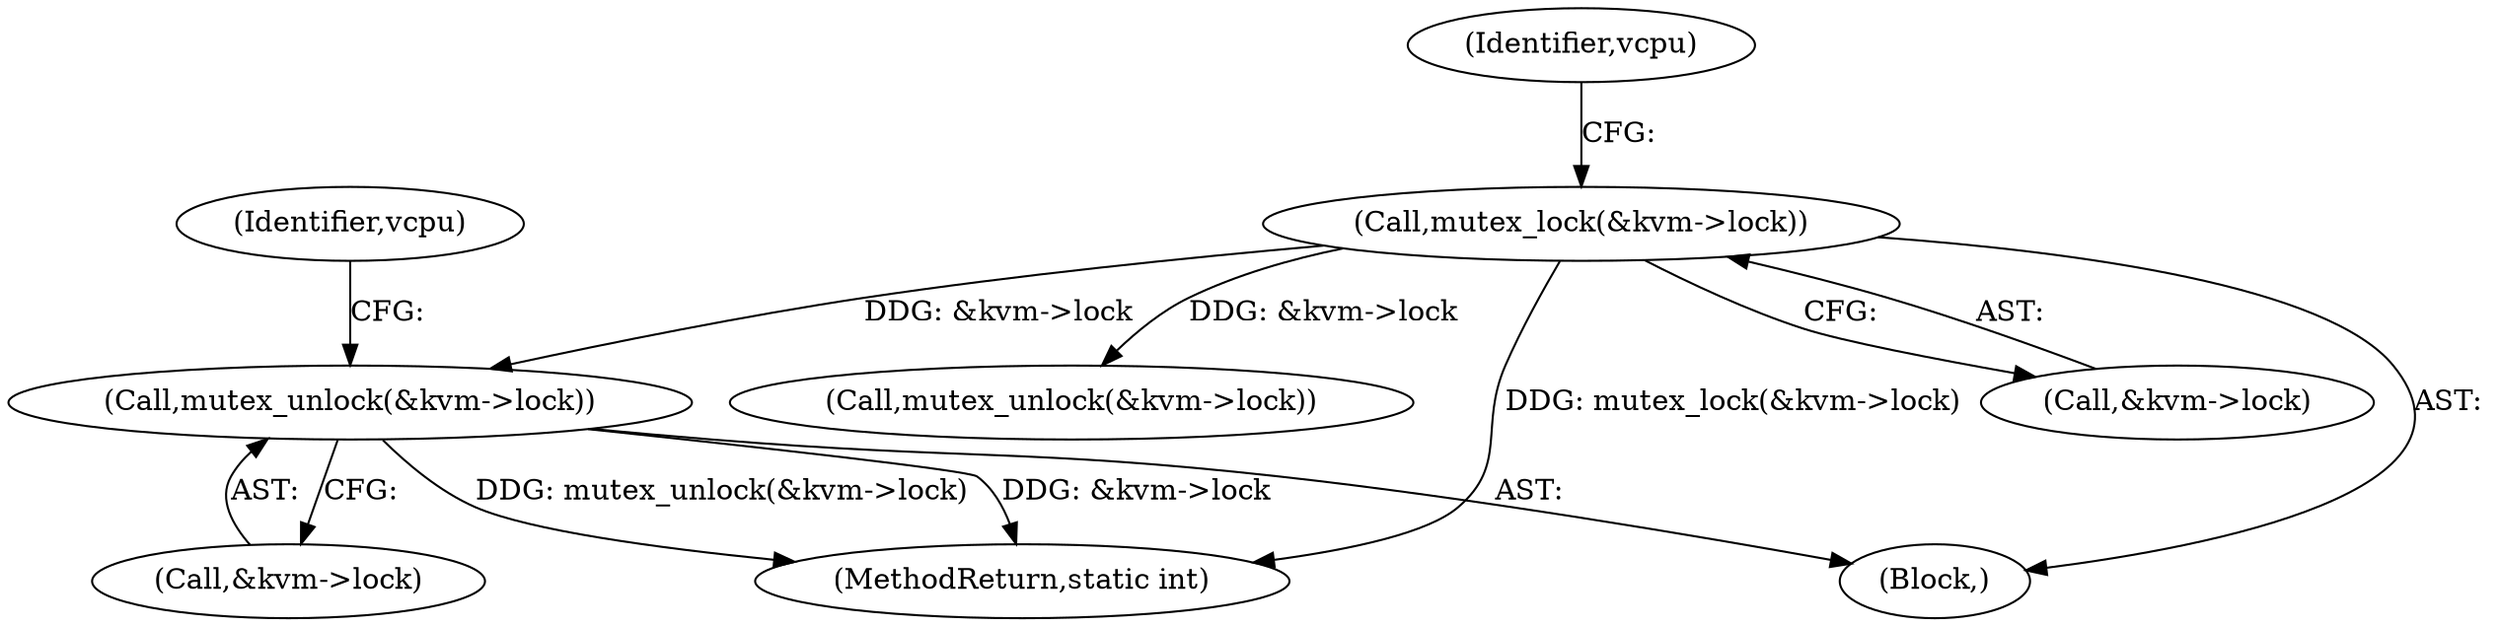 digraph "0_linux_338c7dbadd2671189cec7faf64c84d01071b3f96@API" {
"1000222" [label="(Call,mutex_unlock(&kvm->lock))"];
"1000140" [label="(Call,mutex_lock(&kvm->lock))"];
"1000242" [label="(MethodReturn,static int)"];
"1000222" [label="(Call,mutex_unlock(&kvm->lock))"];
"1000228" [label="(Identifier,vcpu)"];
"1000148" [label="(Identifier,vcpu)"];
"1000104" [label="(Block,)"];
"1000232" [label="(Call,mutex_unlock(&kvm->lock))"];
"1000223" [label="(Call,&kvm->lock)"];
"1000141" [label="(Call,&kvm->lock)"];
"1000140" [label="(Call,mutex_lock(&kvm->lock))"];
"1000222" -> "1000104"  [label="AST: "];
"1000222" -> "1000223"  [label="CFG: "];
"1000223" -> "1000222"  [label="AST: "];
"1000228" -> "1000222"  [label="CFG: "];
"1000222" -> "1000242"  [label="DDG: &kvm->lock"];
"1000222" -> "1000242"  [label="DDG: mutex_unlock(&kvm->lock)"];
"1000140" -> "1000222"  [label="DDG: &kvm->lock"];
"1000140" -> "1000104"  [label="AST: "];
"1000140" -> "1000141"  [label="CFG: "];
"1000141" -> "1000140"  [label="AST: "];
"1000148" -> "1000140"  [label="CFG: "];
"1000140" -> "1000242"  [label="DDG: mutex_lock(&kvm->lock)"];
"1000140" -> "1000232"  [label="DDG: &kvm->lock"];
}
